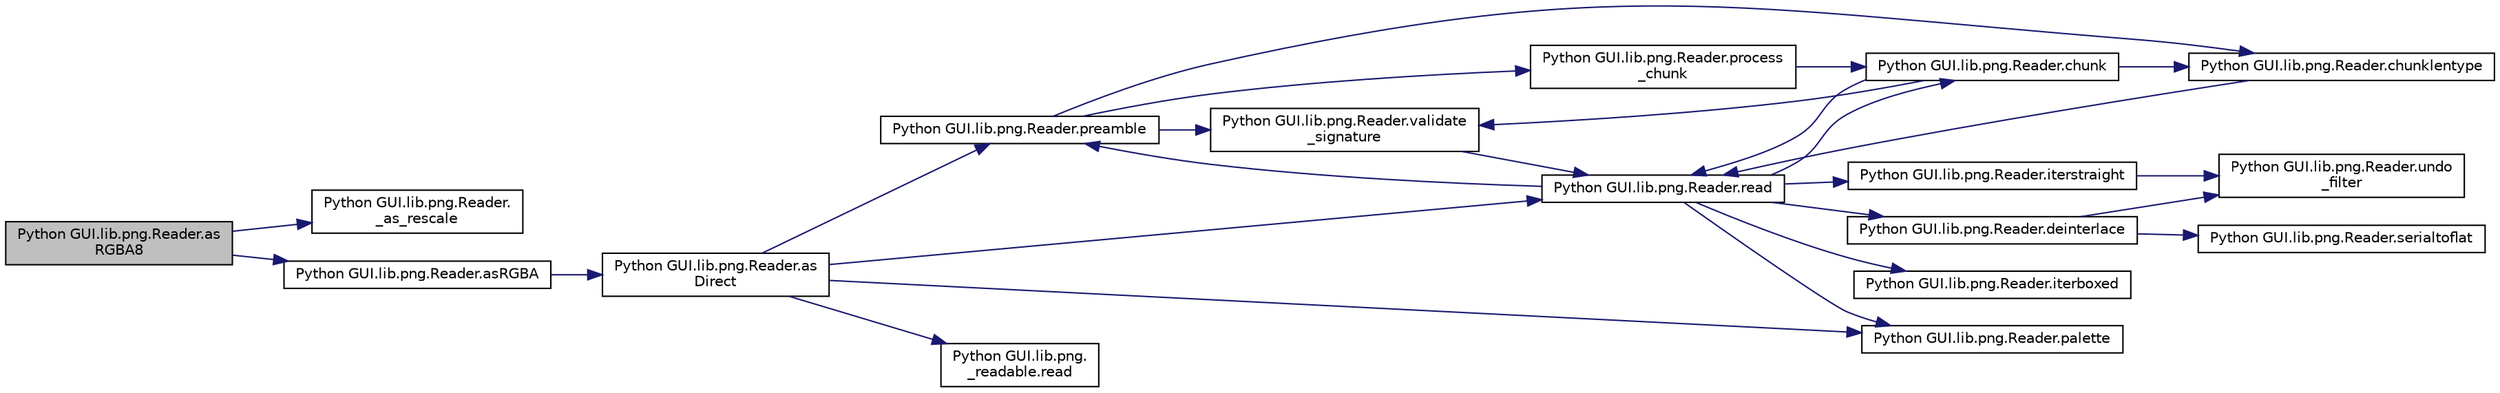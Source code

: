 digraph "Python GUI.lib.png.Reader.asRGBA8"
{
  edge [fontname="Helvetica",fontsize="10",labelfontname="Helvetica",labelfontsize="10"];
  node [fontname="Helvetica",fontsize="10",shape=record];
  rankdir="LR";
  Node77 [label="Python GUI.lib.png.Reader.as\lRGBA8",height=0.2,width=0.4,color="black", fillcolor="grey75", style="filled", fontcolor="black"];
  Node77 -> Node78 [color="midnightblue",fontsize="10",style="solid"];
  Node78 [label="Python GUI.lib.png.Reader.\l_as_rescale",height=0.2,width=0.4,color="black", fillcolor="white", style="filled",URL="$class_python_01_g_u_i_1_1lib_1_1png_1_1_reader.html#a65cac3c77200724db6555f70c2a8d016"];
  Node77 -> Node79 [color="midnightblue",fontsize="10",style="solid"];
  Node79 [label="Python GUI.lib.png.Reader.asRGBA",height=0.2,width=0.4,color="black", fillcolor="white", style="filled",URL="$class_python_01_g_u_i_1_1lib_1_1png_1_1_reader.html#a36f25debee916a65db83796ceee97d82"];
  Node79 -> Node80 [color="midnightblue",fontsize="10",style="solid"];
  Node80 [label="Python GUI.lib.png.Reader.as\lDirect",height=0.2,width=0.4,color="black", fillcolor="white", style="filled",URL="$class_python_01_g_u_i_1_1lib_1_1png_1_1_reader.html#a9854b6edd68ba190d24f229422832841"];
  Node80 -> Node81 [color="midnightblue",fontsize="10",style="solid"];
  Node81 [label="Python GUI.lib.png.Reader.preamble",height=0.2,width=0.4,color="black", fillcolor="white", style="filled",URL="$class_python_01_g_u_i_1_1lib_1_1png_1_1_reader.html#a2112fb66cd97c180f2fc274b25695fa9"];
  Node81 -> Node82 [color="midnightblue",fontsize="10",style="solid"];
  Node82 [label="Python GUI.lib.png.Reader.validate\l_signature",height=0.2,width=0.4,color="black", fillcolor="white", style="filled",URL="$class_python_01_g_u_i_1_1lib_1_1png_1_1_reader.html#a517babe81ebf2d6f14346c82a2f6625a"];
  Node82 -> Node83 [color="midnightblue",fontsize="10",style="solid"];
  Node83 [label="Python GUI.lib.png.Reader.read",height=0.2,width=0.4,color="black", fillcolor="white", style="filled",URL="$class_python_01_g_u_i_1_1lib_1_1png_1_1_reader.html#ac8def3e2a70eb8e229973086d39bd60a"];
  Node83 -> Node84 [color="midnightblue",fontsize="10",style="solid"];
  Node84 [label="Python GUI.lib.png.Reader.chunk",height=0.2,width=0.4,color="black", fillcolor="white", style="filled",URL="$class_python_01_g_u_i_1_1lib_1_1png_1_1_reader.html#afdde66c74c4a588f77ce5a5a51e19d20"];
  Node84 -> Node82 [color="midnightblue",fontsize="10",style="solid"];
  Node84 -> Node85 [color="midnightblue",fontsize="10",style="solid"];
  Node85 [label="Python GUI.lib.png.Reader.chunklentype",height=0.2,width=0.4,color="black", fillcolor="white", style="filled",URL="$class_python_01_g_u_i_1_1lib_1_1png_1_1_reader.html#af64dd7c0a755095c8cc34cdb175b0737"];
  Node85 -> Node83 [color="midnightblue",fontsize="10",style="solid"];
  Node84 -> Node83 [color="midnightblue",fontsize="10",style="solid"];
  Node83 -> Node81 [color="midnightblue",fontsize="10",style="solid"];
  Node83 -> Node86 [color="midnightblue",fontsize="10",style="solid"];
  Node86 [label="Python GUI.lib.png.Reader.deinterlace",height=0.2,width=0.4,color="black", fillcolor="white", style="filled",URL="$class_python_01_g_u_i_1_1lib_1_1png_1_1_reader.html#a6a088c059d68156e7e660c4d30e09d75"];
  Node86 -> Node87 [color="midnightblue",fontsize="10",style="solid"];
  Node87 [label="Python GUI.lib.png.Reader.undo\l_filter",height=0.2,width=0.4,color="black", fillcolor="white", style="filled",URL="$class_python_01_g_u_i_1_1lib_1_1png_1_1_reader.html#a36ed43d219060dff3d3090e6b44dcec9"];
  Node86 -> Node88 [color="midnightblue",fontsize="10",style="solid"];
  Node88 [label="Python GUI.lib.png.Reader.serialtoflat",height=0.2,width=0.4,color="black", fillcolor="white", style="filled",URL="$class_python_01_g_u_i_1_1lib_1_1png_1_1_reader.html#ac0c234ad7bec1ecc87733167e8aa4fbc"];
  Node83 -> Node89 [color="midnightblue",fontsize="10",style="solid"];
  Node89 [label="Python GUI.lib.png.Reader.iterboxed",height=0.2,width=0.4,color="black", fillcolor="white", style="filled",URL="$class_python_01_g_u_i_1_1lib_1_1png_1_1_reader.html#aa96e3e861ca9e3dcd042266478f8197d"];
  Node83 -> Node90 [color="midnightblue",fontsize="10",style="solid"];
  Node90 [label="Python GUI.lib.png.Reader.iterstraight",height=0.2,width=0.4,color="black", fillcolor="white", style="filled",URL="$class_python_01_g_u_i_1_1lib_1_1png_1_1_reader.html#a2a7a99295f841ace43bdc50855c35e36"];
  Node90 -> Node87 [color="midnightblue",fontsize="10",style="solid"];
  Node83 -> Node91 [color="midnightblue",fontsize="10",style="solid"];
  Node91 [label="Python GUI.lib.png.Reader.palette",height=0.2,width=0.4,color="black", fillcolor="white", style="filled",URL="$class_python_01_g_u_i_1_1lib_1_1png_1_1_reader.html#a86dbd097935e19f48465cee11a5cdd8b"];
  Node81 -> Node85 [color="midnightblue",fontsize="10",style="solid"];
  Node81 -> Node92 [color="midnightblue",fontsize="10",style="solid"];
  Node92 [label="Python GUI.lib.png.Reader.process\l_chunk",height=0.2,width=0.4,color="black", fillcolor="white", style="filled",URL="$class_python_01_g_u_i_1_1lib_1_1png_1_1_reader.html#aea5628481337f39025300c679a21502f"];
  Node92 -> Node84 [color="midnightblue",fontsize="10",style="solid"];
  Node80 -> Node93 [color="midnightblue",fontsize="10",style="solid"];
  Node93 [label="Python GUI.lib.png.\l_readable.read",height=0.2,width=0.4,color="black", fillcolor="white", style="filled",URL="$class_python_01_g_u_i_1_1lib_1_1png_1_1__readable.html#acb81ccfd56470e661b850d0297716056"];
  Node80 -> Node83 [color="midnightblue",fontsize="10",style="solid"];
  Node80 -> Node91 [color="midnightblue",fontsize="10",style="solid"];
}
